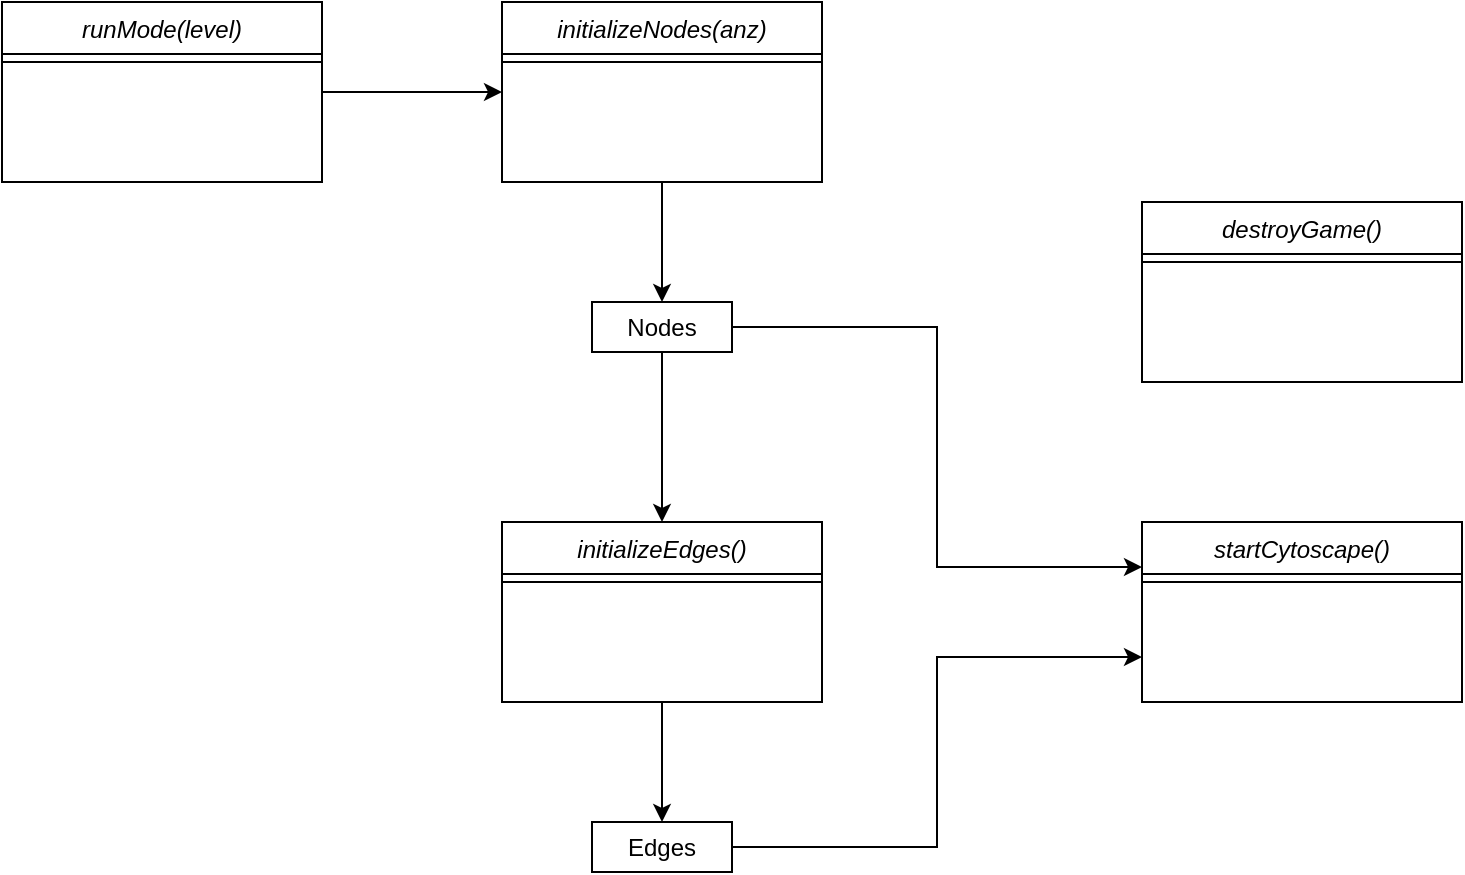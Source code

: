 <mxfile version="14.3.2" type="device"><diagram id="C5RBs43oDa-KdzZeNtuy" name="Page-1"><mxGraphModel dx="2249" dy="762" grid="1" gridSize="10" guides="1" tooltips="1" connect="1" arrows="1" fold="1" page="1" pageScale="1" pageWidth="827" pageHeight="1169" math="0" shadow="0"><root><mxCell id="WIyWlLk6GJQsqaUBKTNV-0"/><mxCell id="WIyWlLk6GJQsqaUBKTNV-1" parent="WIyWlLk6GJQsqaUBKTNV-0"/><mxCell id="RNk-eBkTEZ1NG_8zDFZK-11" style="edgeStyle=orthogonalEdgeStyle;rounded=0;orthogonalLoop=1;jettySize=auto;html=1;" edge="1" parent="WIyWlLk6GJQsqaUBKTNV-1" source="zkfFHV4jXpPFQw0GAbJ--0" target="RNk-eBkTEZ1NG_8zDFZK-4"><mxGeometry relative="1" as="geometry"/></mxCell><mxCell id="zkfFHV4jXpPFQw0GAbJ--0" value="initializeNodes(anz)" style="swimlane;fontStyle=2;align=center;verticalAlign=top;childLayout=stackLayout;horizontal=1;startSize=26;horizontalStack=0;resizeParent=1;resizeLast=0;collapsible=1;marginBottom=0;rounded=0;shadow=0;strokeWidth=1;" parent="WIyWlLk6GJQsqaUBKTNV-1" vertex="1"><mxGeometry x="100" y="240" width="160" height="90" as="geometry"><mxRectangle x="120" y="80" width="160" height="26" as="alternateBounds"/></mxGeometry></mxCell><mxCell id="zkfFHV4jXpPFQw0GAbJ--4" value="" style="line;html=1;strokeWidth=1;align=left;verticalAlign=middle;spacingTop=-1;spacingLeft=3;spacingRight=3;rotatable=0;labelPosition=right;points=[];portConstraint=eastwest;" parent="zkfFHV4jXpPFQw0GAbJ--0" vertex="1"><mxGeometry y="26" width="160" height="8" as="geometry"/></mxCell><mxCell id="RNk-eBkTEZ1NG_8zDFZK-13" style="edgeStyle=orthogonalEdgeStyle;rounded=0;orthogonalLoop=1;jettySize=auto;html=1;" edge="1" parent="WIyWlLk6GJQsqaUBKTNV-1" source="RNk-eBkTEZ1NG_8zDFZK-1" target="RNk-eBkTEZ1NG_8zDFZK-7"><mxGeometry relative="1" as="geometry"/></mxCell><mxCell id="RNk-eBkTEZ1NG_8zDFZK-1" value="initializeEdges()" style="swimlane;fontStyle=2;align=center;verticalAlign=top;childLayout=stackLayout;horizontal=1;startSize=26;horizontalStack=0;resizeParent=1;resizeLast=0;collapsible=1;marginBottom=0;rounded=0;shadow=0;strokeWidth=1;" vertex="1" parent="WIyWlLk6GJQsqaUBKTNV-1"><mxGeometry x="100" y="500" width="160" height="90" as="geometry"><mxRectangle x="120" y="80" width="160" height="26" as="alternateBounds"/></mxGeometry></mxCell><mxCell id="RNk-eBkTEZ1NG_8zDFZK-2" value="" style="line;html=1;strokeWidth=1;align=left;verticalAlign=middle;spacingTop=-1;spacingLeft=3;spacingRight=3;rotatable=0;labelPosition=right;points=[];portConstraint=eastwest;" vertex="1" parent="RNk-eBkTEZ1NG_8zDFZK-1"><mxGeometry y="26" width="160" height="8" as="geometry"/></mxCell><mxCell id="RNk-eBkTEZ1NG_8zDFZK-12" style="edgeStyle=orthogonalEdgeStyle;rounded=0;orthogonalLoop=1;jettySize=auto;html=1;entryX=0.5;entryY=0;entryDx=0;entryDy=0;" edge="1" parent="WIyWlLk6GJQsqaUBKTNV-1" source="RNk-eBkTEZ1NG_8zDFZK-4" target="RNk-eBkTEZ1NG_8zDFZK-1"><mxGeometry relative="1" as="geometry"/></mxCell><mxCell id="RNk-eBkTEZ1NG_8zDFZK-16" style="edgeStyle=orthogonalEdgeStyle;rounded=0;orthogonalLoop=1;jettySize=auto;html=1;entryX=0;entryY=0.25;entryDx=0;entryDy=0;" edge="1" parent="WIyWlLk6GJQsqaUBKTNV-1" source="RNk-eBkTEZ1NG_8zDFZK-4" target="RNk-eBkTEZ1NG_8zDFZK-14"><mxGeometry relative="1" as="geometry"/></mxCell><mxCell id="RNk-eBkTEZ1NG_8zDFZK-4" value="Nodes" style="rounded=0;whiteSpace=wrap;html=1;" vertex="1" parent="WIyWlLk6GJQsqaUBKTNV-1"><mxGeometry x="145" y="390" width="70" height="25" as="geometry"/></mxCell><mxCell id="RNk-eBkTEZ1NG_8zDFZK-17" style="edgeStyle=orthogonalEdgeStyle;rounded=0;orthogonalLoop=1;jettySize=auto;html=1;entryX=0;entryY=0.75;entryDx=0;entryDy=0;" edge="1" parent="WIyWlLk6GJQsqaUBKTNV-1" source="RNk-eBkTEZ1NG_8zDFZK-7" target="RNk-eBkTEZ1NG_8zDFZK-14"><mxGeometry relative="1" as="geometry"/></mxCell><mxCell id="RNk-eBkTEZ1NG_8zDFZK-7" value="Edges" style="rounded=0;whiteSpace=wrap;html=1;" vertex="1" parent="WIyWlLk6GJQsqaUBKTNV-1"><mxGeometry x="145" y="650" width="70" height="25" as="geometry"/></mxCell><mxCell id="RNk-eBkTEZ1NG_8zDFZK-14" value="startCytoscape()&#10;&#10;" style="swimlane;fontStyle=2;align=center;verticalAlign=top;childLayout=stackLayout;horizontal=1;startSize=26;horizontalStack=0;resizeParent=1;resizeLast=0;collapsible=1;marginBottom=0;rounded=0;shadow=0;strokeWidth=1;" vertex="1" parent="WIyWlLk6GJQsqaUBKTNV-1"><mxGeometry x="420" y="500" width="160" height="90" as="geometry"><mxRectangle x="120" y="80" width="160" height="26" as="alternateBounds"/></mxGeometry></mxCell><mxCell id="RNk-eBkTEZ1NG_8zDFZK-15" value="" style="line;html=1;strokeWidth=1;align=left;verticalAlign=middle;spacingTop=-1;spacingLeft=3;spacingRight=3;rotatable=0;labelPosition=right;points=[];portConstraint=eastwest;" vertex="1" parent="RNk-eBkTEZ1NG_8zDFZK-14"><mxGeometry y="26" width="160" height="8" as="geometry"/></mxCell><mxCell id="RNk-eBkTEZ1NG_8zDFZK-21" style="edgeStyle=orthogonalEdgeStyle;rounded=0;orthogonalLoop=1;jettySize=auto;html=1;entryX=0;entryY=0.5;entryDx=0;entryDy=0;" edge="1" parent="WIyWlLk6GJQsqaUBKTNV-1" source="RNk-eBkTEZ1NG_8zDFZK-18" target="zkfFHV4jXpPFQw0GAbJ--0"><mxGeometry relative="1" as="geometry"/></mxCell><mxCell id="RNk-eBkTEZ1NG_8zDFZK-18" value="runMode(level)" style="swimlane;fontStyle=2;align=center;verticalAlign=top;childLayout=stackLayout;horizontal=1;startSize=26;horizontalStack=0;resizeParent=1;resizeLast=0;collapsible=1;marginBottom=0;rounded=0;shadow=0;strokeWidth=1;" vertex="1" parent="WIyWlLk6GJQsqaUBKTNV-1"><mxGeometry x="-150" y="240" width="160" height="90" as="geometry"><mxRectangle x="120" y="80" width="160" height="26" as="alternateBounds"/></mxGeometry></mxCell><mxCell id="RNk-eBkTEZ1NG_8zDFZK-19" value="" style="line;html=1;strokeWidth=1;align=left;verticalAlign=middle;spacingTop=-1;spacingLeft=3;spacingRight=3;rotatable=0;labelPosition=right;points=[];portConstraint=eastwest;" vertex="1" parent="RNk-eBkTEZ1NG_8zDFZK-18"><mxGeometry y="26" width="160" height="8" as="geometry"/></mxCell><mxCell id="RNk-eBkTEZ1NG_8zDFZK-23" value="destroyGame()" style="swimlane;fontStyle=2;align=center;verticalAlign=top;childLayout=stackLayout;horizontal=1;startSize=26;horizontalStack=0;resizeParent=1;resizeLast=0;collapsible=1;marginBottom=0;rounded=0;shadow=0;strokeWidth=1;" vertex="1" parent="WIyWlLk6GJQsqaUBKTNV-1"><mxGeometry x="420" y="340" width="160" height="90" as="geometry"><mxRectangle x="120" y="80" width="160" height="26" as="alternateBounds"/></mxGeometry></mxCell><mxCell id="RNk-eBkTEZ1NG_8zDFZK-24" value="" style="line;html=1;strokeWidth=1;align=left;verticalAlign=middle;spacingTop=-1;spacingLeft=3;spacingRight=3;rotatable=0;labelPosition=right;points=[];portConstraint=eastwest;" vertex="1" parent="RNk-eBkTEZ1NG_8zDFZK-23"><mxGeometry y="26" width="160" height="8" as="geometry"/></mxCell></root></mxGraphModel></diagram></mxfile>